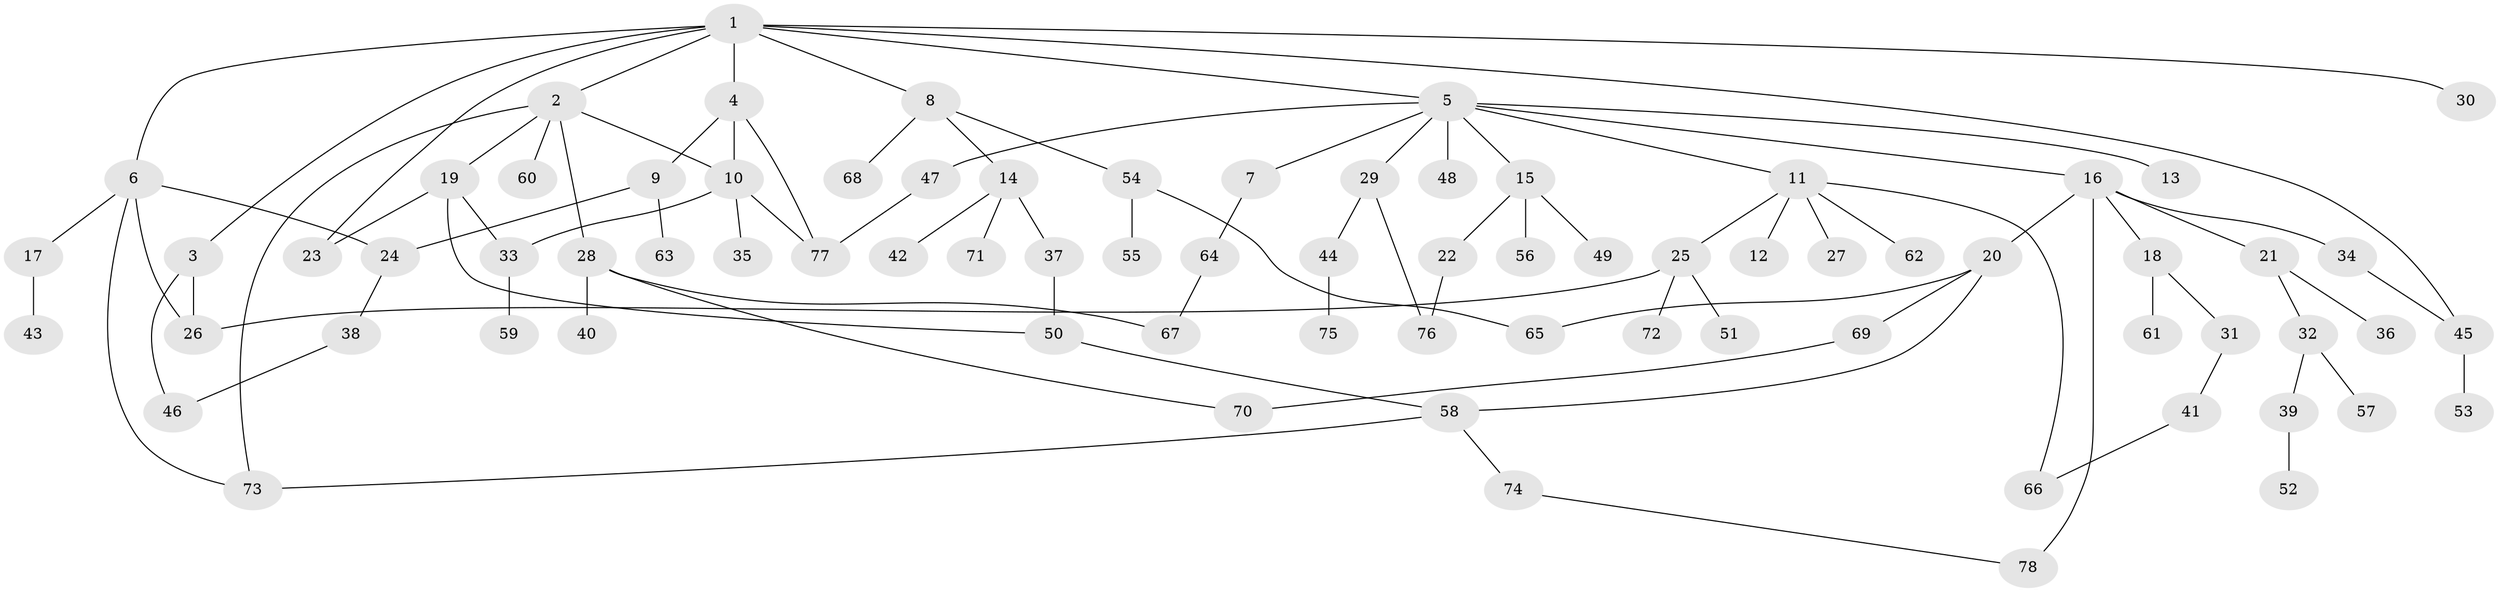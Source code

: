 // coarse degree distribution, {8: 0.03571428571428571, 5: 0.05357142857142857, 3: 0.17857142857142858, 4: 0.125, 2: 0.35714285714285715, 1: 0.23214285714285715, 6: 0.017857142857142856}
// Generated by graph-tools (version 1.1) at 2025/49/03/04/25 22:49:05]
// undirected, 78 vertices, 97 edges
graph export_dot {
  node [color=gray90,style=filled];
  1;
  2;
  3;
  4;
  5;
  6;
  7;
  8;
  9;
  10;
  11;
  12;
  13;
  14;
  15;
  16;
  17;
  18;
  19;
  20;
  21;
  22;
  23;
  24;
  25;
  26;
  27;
  28;
  29;
  30;
  31;
  32;
  33;
  34;
  35;
  36;
  37;
  38;
  39;
  40;
  41;
  42;
  43;
  44;
  45;
  46;
  47;
  48;
  49;
  50;
  51;
  52;
  53;
  54;
  55;
  56;
  57;
  58;
  59;
  60;
  61;
  62;
  63;
  64;
  65;
  66;
  67;
  68;
  69;
  70;
  71;
  72;
  73;
  74;
  75;
  76;
  77;
  78;
  1 -- 2;
  1 -- 3;
  1 -- 4;
  1 -- 5;
  1 -- 6;
  1 -- 8;
  1 -- 23;
  1 -- 30;
  1 -- 45;
  2 -- 19;
  2 -- 28;
  2 -- 60;
  2 -- 73;
  2 -- 10;
  3 -- 26;
  3 -- 46;
  4 -- 9;
  4 -- 10;
  4 -- 77;
  5 -- 7;
  5 -- 11;
  5 -- 13;
  5 -- 15;
  5 -- 16;
  5 -- 29;
  5 -- 47;
  5 -- 48;
  6 -- 17;
  6 -- 24;
  6 -- 73;
  6 -- 26;
  7 -- 64;
  8 -- 14;
  8 -- 54;
  8 -- 68;
  9 -- 63;
  9 -- 24;
  10 -- 33;
  10 -- 35;
  10 -- 77;
  11 -- 12;
  11 -- 25;
  11 -- 27;
  11 -- 62;
  11 -- 66;
  14 -- 37;
  14 -- 42;
  14 -- 71;
  15 -- 22;
  15 -- 49;
  15 -- 56;
  16 -- 18;
  16 -- 20;
  16 -- 21;
  16 -- 34;
  16 -- 78;
  17 -- 43;
  18 -- 31;
  18 -- 61;
  19 -- 50;
  19 -- 33;
  19 -- 23;
  20 -- 58;
  20 -- 69;
  20 -- 65;
  21 -- 32;
  21 -- 36;
  22 -- 76;
  24 -- 38;
  25 -- 26;
  25 -- 51;
  25 -- 72;
  28 -- 40;
  28 -- 67;
  28 -- 70;
  29 -- 44;
  29 -- 76;
  31 -- 41;
  32 -- 39;
  32 -- 57;
  33 -- 59;
  34 -- 45;
  37 -- 50;
  38 -- 46;
  39 -- 52;
  41 -- 66;
  44 -- 75;
  45 -- 53;
  47 -- 77;
  50 -- 58;
  54 -- 55;
  54 -- 65;
  58 -- 74;
  58 -- 73;
  64 -- 67;
  69 -- 70;
  74 -- 78;
}
